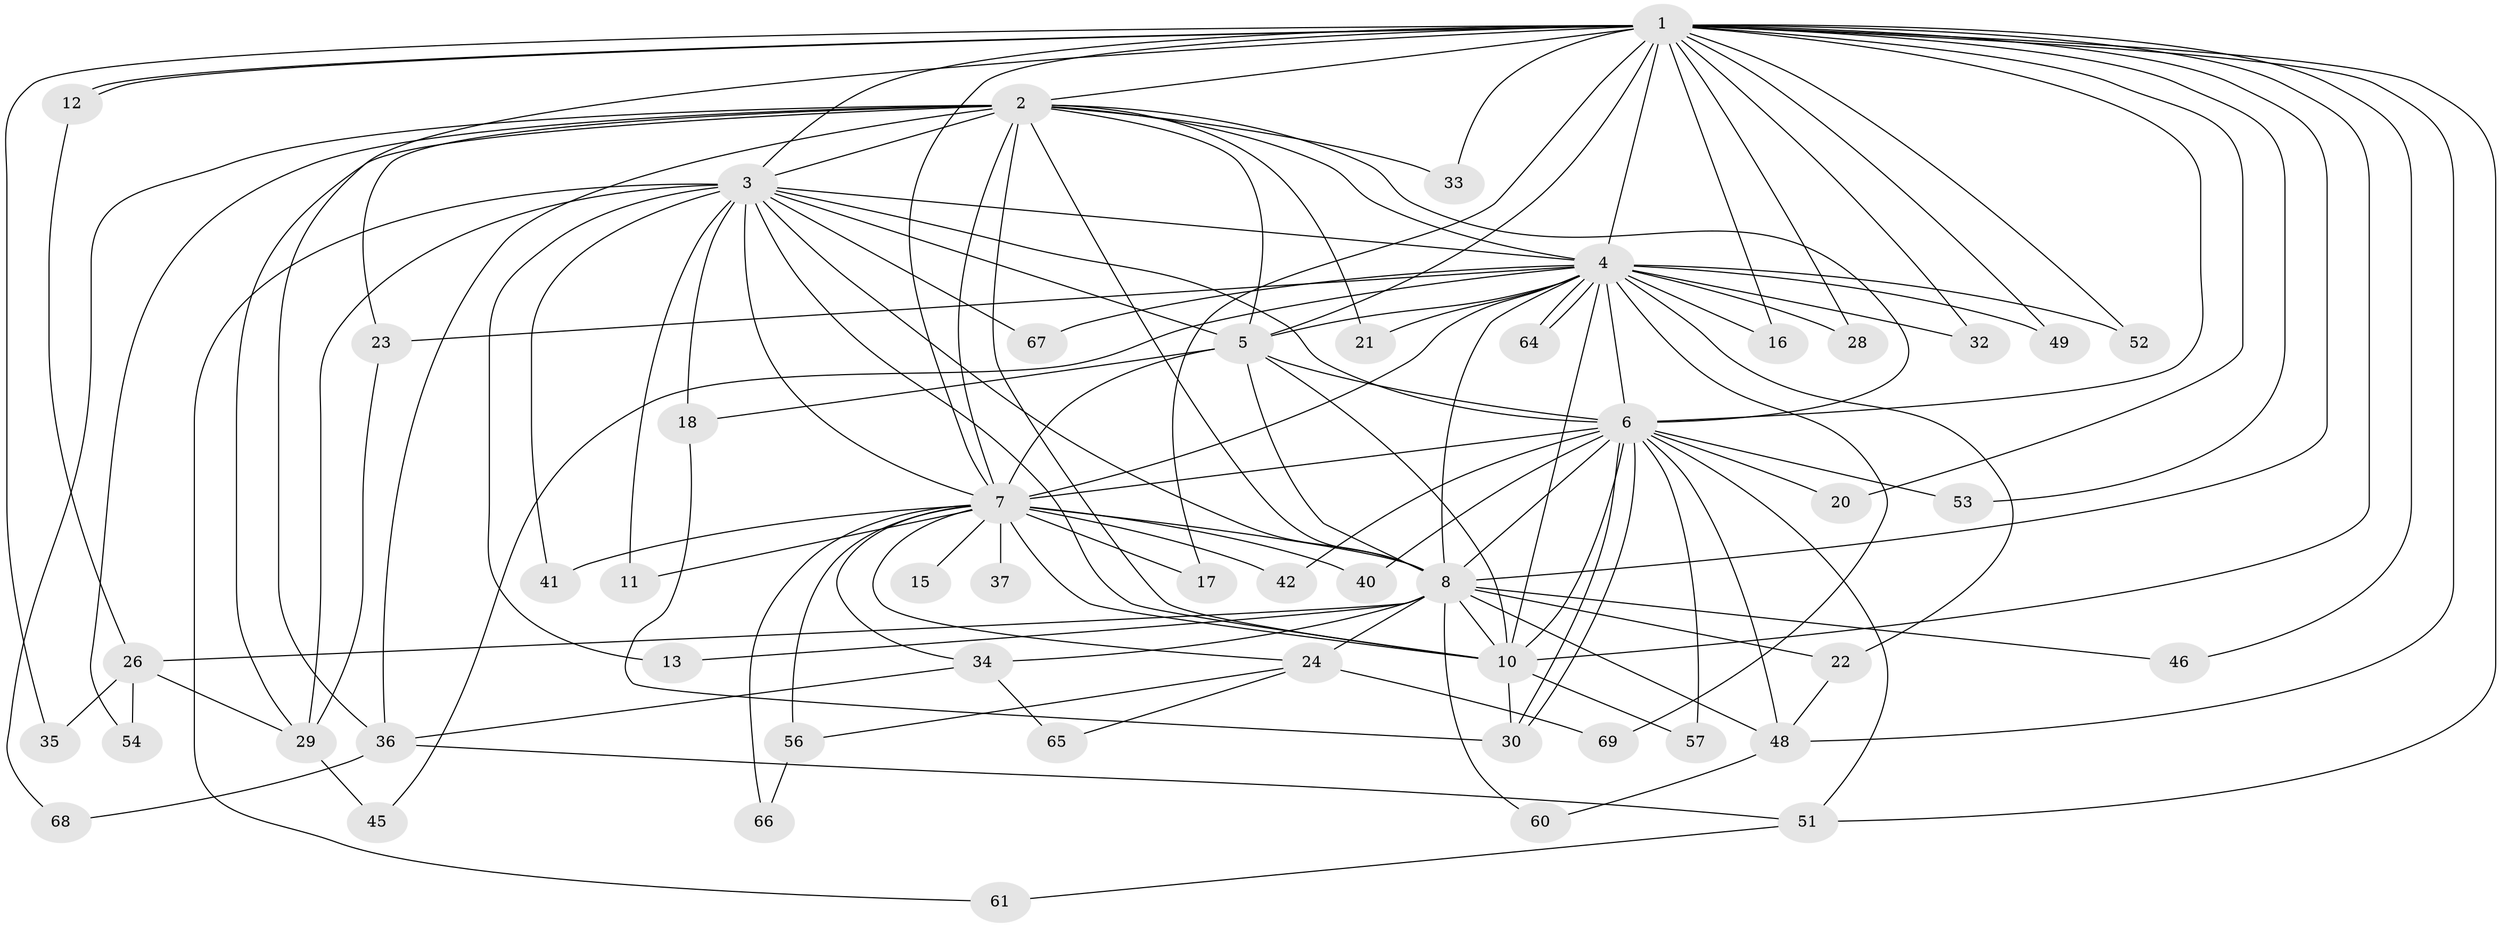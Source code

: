 // original degree distribution, {25: 0.014084507042253521, 16: 0.014084507042253521, 17: 0.014084507042253521, 24: 0.014084507042253521, 11: 0.014084507042253521, 20: 0.014084507042253521, 18: 0.028169014084507043, 15: 0.014084507042253521, 13: 0.014084507042253521, 2: 0.5633802816901409, 3: 0.16901408450704225, 4: 0.056338028169014086, 5: 0.07042253521126761}
// Generated by graph-tools (version 1.1) at 2025/41/03/06/25 10:41:39]
// undirected, 52 vertices, 128 edges
graph export_dot {
graph [start="1"]
  node [color=gray90,style=filled];
  1 [super="+27"];
  2 [super="+47"];
  3 [super="+50"];
  4 [super="+63"];
  5 [super="+44"];
  6 [super="+19"];
  7 [super="+9"];
  8 [super="+59"];
  10 [super="+14"];
  11;
  12;
  13;
  15;
  16;
  17;
  18 [super="+39"];
  20;
  21;
  22;
  23 [super="+31"];
  24 [super="+25"];
  26 [super="+55"];
  28;
  29 [super="+43"];
  30 [super="+38"];
  32;
  33;
  34 [super="+70"];
  35;
  36;
  37;
  40;
  41;
  42;
  45;
  46;
  48 [super="+71"];
  49;
  51 [super="+58"];
  52;
  53;
  54;
  56 [super="+62"];
  57;
  60;
  61;
  64;
  65;
  66;
  67;
  68;
  69;
  1 -- 2;
  1 -- 3;
  1 -- 4 [weight=2];
  1 -- 5;
  1 -- 6;
  1 -- 7 [weight=2];
  1 -- 8;
  1 -- 10;
  1 -- 12;
  1 -- 12;
  1 -- 16;
  1 -- 17;
  1 -- 20;
  1 -- 32;
  1 -- 33;
  1 -- 35;
  1 -- 36;
  1 -- 46;
  1 -- 48;
  1 -- 49;
  1 -- 51;
  1 -- 52;
  1 -- 53;
  1 -- 28;
  2 -- 3;
  2 -- 4;
  2 -- 5;
  2 -- 6;
  2 -- 7 [weight=2];
  2 -- 8;
  2 -- 10 [weight=2];
  2 -- 21;
  2 -- 23;
  2 -- 33;
  2 -- 36;
  2 -- 68;
  2 -- 54;
  2 -- 29;
  3 -- 4;
  3 -- 5;
  3 -- 6;
  3 -- 7 [weight=2];
  3 -- 8;
  3 -- 10 [weight=2];
  3 -- 11;
  3 -- 13 [weight=2];
  3 -- 18;
  3 -- 29;
  3 -- 41;
  3 -- 67;
  3 -- 61;
  4 -- 5;
  4 -- 6;
  4 -- 7 [weight=2];
  4 -- 8;
  4 -- 10;
  4 -- 16;
  4 -- 21;
  4 -- 22;
  4 -- 23 [weight=2];
  4 -- 28;
  4 -- 32 [weight=2];
  4 -- 45;
  4 -- 49;
  4 -- 52;
  4 -- 64;
  4 -- 64;
  4 -- 69;
  4 -- 67;
  5 -- 6 [weight=2];
  5 -- 7 [weight=2];
  5 -- 8;
  5 -- 10;
  5 -- 18;
  6 -- 7 [weight=3];
  6 -- 8;
  6 -- 10;
  6 -- 20;
  6 -- 30;
  6 -- 30;
  6 -- 40;
  6 -- 42;
  6 -- 53;
  6 -- 57;
  6 -- 48;
  6 -- 51;
  7 -- 8 [weight=2];
  7 -- 10 [weight=2];
  7 -- 15 [weight=2];
  7 -- 17;
  7 -- 37 [weight=2];
  7 -- 40;
  7 -- 41;
  7 -- 42;
  7 -- 56 [weight=2];
  7 -- 34;
  7 -- 66;
  7 -- 11;
  7 -- 24;
  8 -- 10;
  8 -- 13;
  8 -- 22;
  8 -- 24 [weight=2];
  8 -- 26;
  8 -- 34;
  8 -- 46;
  8 -- 60;
  8 -- 48;
  10 -- 57;
  10 -- 30;
  12 -- 26;
  18 -- 30;
  22 -- 48;
  23 -- 29;
  24 -- 56;
  24 -- 69;
  24 -- 65;
  26 -- 35;
  26 -- 54;
  26 -- 29;
  29 -- 45;
  34 -- 65;
  34 -- 36;
  36 -- 51;
  36 -- 68;
  48 -- 60;
  51 -- 61;
  56 -- 66;
}
